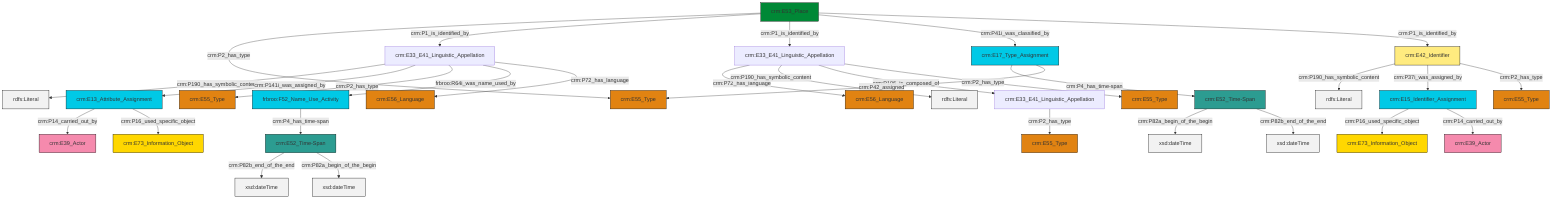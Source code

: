 graph TD
classDef Literal fill:#f2f2f2,stroke:#000000;
classDef CRM_Entity fill:#FFFFFF,stroke:#000000;
classDef Temporal_Entity fill:#00C9E6, stroke:#000000;
classDef Type fill:#E18312, stroke:#000000;
classDef Time-Span fill:#2C9C91, stroke:#000000;
classDef Appellation fill:#FFEB7F, stroke:#000000;
classDef Place fill:#008836, stroke:#000000;
classDef Persistent_Item fill:#B266B2, stroke:#000000;
classDef Conceptual_Object fill:#FFD700, stroke:#000000;
classDef Physical_Thing fill:#D2B48C, stroke:#000000;
classDef Actor fill:#f58aad, stroke:#000000;
classDef PC_Classes fill:#4ce600, stroke:#000000;
classDef Multi fill:#cccccc,stroke:#000000;

0["crm:E42_Identifier"]:::Appellation -->|crm:P190_has_symbolic_content| 1[rdfs:Literal]:::Literal
2["crm:E53_Place"]:::Place -->|crm:P2_has_type| 3["crm:E55_Type"]:::Type
4["frbroo:F52_Name_Use_Activity"]:::Temporal_Entity -->|crm:P4_has_time-span| 5["crm:E52_Time-Span"]:::Time-Span
2["crm:E53_Place"]:::Place -->|crm:P1_is_identified_by| 8["crm:E33_E41_Linguistic_Appellation"]:::Default
9["crm:E17_Type_Assignment"]:::Temporal_Entity -->|crm:P4_has_time-span| 10["crm:E52_Time-Span"]:::Time-Span
8["crm:E33_E41_Linguistic_Appellation"]:::Default -->|crm:P190_has_symbolic_content| 11[rdfs:Literal]:::Literal
0["crm:E42_Identifier"]:::Appellation -->|crm:P37i_was_assigned_by| 12["crm:E15_Identifier_Assignment"]:::Temporal_Entity
18["crm:E33_E41_Linguistic_Appellation"]:::Default -->|crm:P72_has_language| 19["crm:E56_Language"]:::Type
2["crm:E53_Place"]:::Place -->|crm:P1_is_identified_by| 18["crm:E33_E41_Linguistic_Appellation"]:::Default
5["crm:E52_Time-Span"]:::Time-Span -->|crm:P82b_end_of_the_end| 21[xsd:dateTime]:::Literal
8["crm:E33_E41_Linguistic_Appellation"]:::Default -->|crm:P141i_was_assigned_by| 22["crm:E13_Attribute_Assignment"]:::Temporal_Entity
18["crm:E33_E41_Linguistic_Appellation"]:::Default -->|crm:P190_has_symbolic_content| 24[rdfs:Literal]:::Literal
2["crm:E53_Place"]:::Place -->|crm:P41i_was_classified_by| 9["crm:E17_Type_Assignment"]:::Temporal_Entity
18["crm:E33_E41_Linguistic_Appellation"]:::Default -->|crm:P106_is_composed_of| 16["crm:E33_E41_Linguistic_Appellation"]:::Default
12["crm:E15_Identifier_Assignment"]:::Temporal_Entity -->|crm:P16_used_specific_object| 30["crm:E73_Information_Object"]:::Conceptual_Object
9["crm:E17_Type_Assignment"]:::Temporal_Entity -->|crm:P42_assigned| 3["crm:E55_Type"]:::Type
0["crm:E42_Identifier"]:::Appellation -->|crm:P2_has_type| 37["crm:E55_Type"]:::Type
18["crm:E33_E41_Linguistic_Appellation"]:::Default -->|crm:P2_has_type| 6["crm:E55_Type"]:::Type
16["crm:E33_E41_Linguistic_Appellation"]:::Default -->|crm:P2_has_type| 39["crm:E55_Type"]:::Type
5["crm:E52_Time-Span"]:::Time-Span -->|crm:P82a_begin_of_the_begin| 40[xsd:dateTime]:::Literal
10["crm:E52_Time-Span"]:::Time-Span -->|crm:P82a_begin_of_the_begin| 41[xsd:dateTime]:::Literal
22["crm:E13_Attribute_Assignment"]:::Temporal_Entity -->|crm:P14_carried_out_by| 34["crm:E39_Actor"]:::Actor
2["crm:E53_Place"]:::Place -->|crm:P1_is_identified_by| 0["crm:E42_Identifier"]:::Appellation
8["crm:E33_E41_Linguistic_Appellation"]:::Default -->|crm:P2_has_type| 13["crm:E55_Type"]:::Type
12["crm:E15_Identifier_Assignment"]:::Temporal_Entity -->|crm:P14_carried_out_by| 32["crm:E39_Actor"]:::Actor
8["crm:E33_E41_Linguistic_Appellation"]:::Default -->|frbroo:R64i_was_name_used_by| 4["frbroo:F52_Name_Use_Activity"]:::Temporal_Entity
22["crm:E13_Attribute_Assignment"]:::Temporal_Entity -->|crm:P16_used_specific_object| 49["crm:E73_Information_Object"]:::Conceptual_Object
8["crm:E33_E41_Linguistic_Appellation"]:::Default -->|crm:P72_has_language| 27["crm:E56_Language"]:::Type
10["crm:E52_Time-Span"]:::Time-Span -->|crm:P82b_end_of_the_end| 50[xsd:dateTime]:::Literal